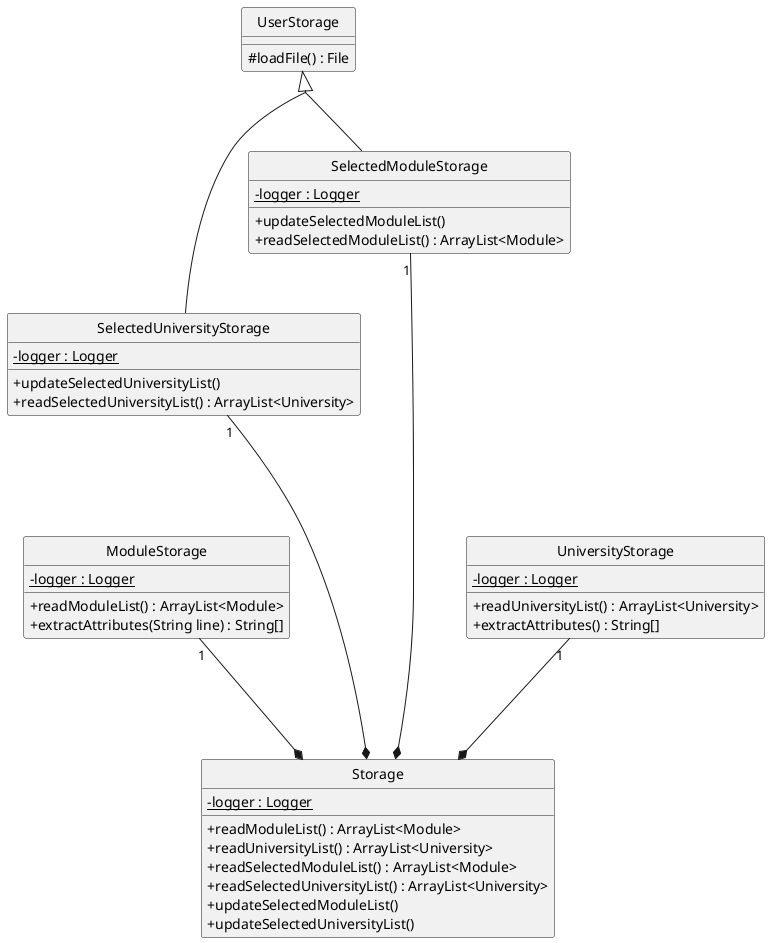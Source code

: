 @startuml
hide circle
skinparam classAttributeIconSize 0
skinparam groupInheritance 2

ModuleStorage "1" ---* Storage
    ModuleStorage : - {static} logger : Logger

    ModuleStorage : + readModuleList() : ArrayList<Module>
    ModuleStorage : + extractAttributes(String line) : String[]
UserStorage <|-- SelectedUniversityStorage
SelectedUniversityStorage "1" ---* Storage
    SelectedUniversityStorage : - {static} logger : Logger
    SelectedUniversityStorage : + updateSelectedUniversityList()
    SelectedUniversityStorage : + readSelectedUniversityList() : ArrayList<University>

UserStorage <|-- SelectedModuleStorage
SelectedModuleStorage "1" ------* Storage
     SelectedModuleStorage : - {static} logger : Logger
     SelectedModuleStorage : + updateSelectedModuleList()
     SelectedModuleStorage : + readSelectedModuleList() : ArrayList<Module>

UniversityStorage "1" ---* Storage
    UniversityStorage : - {static} logger : Logger
        UniversityStorage : + readUniversityList() : ArrayList<University>
        UniversityStorage : + extractAttributes() : String[]

class UserStorage {
    # loadFile() : File
}
class Storage {
    - {static} logger : Logger

    + readModuleList() : ArrayList<Module>
    + readUniversityList() : ArrayList<University>
    + readSelectedModuleList() : ArrayList<Module>
    + readSelectedUniversityList() : ArrayList<University>
    + updateSelectedModuleList()
    + updateSelectedUniversityList()
}
@enduml